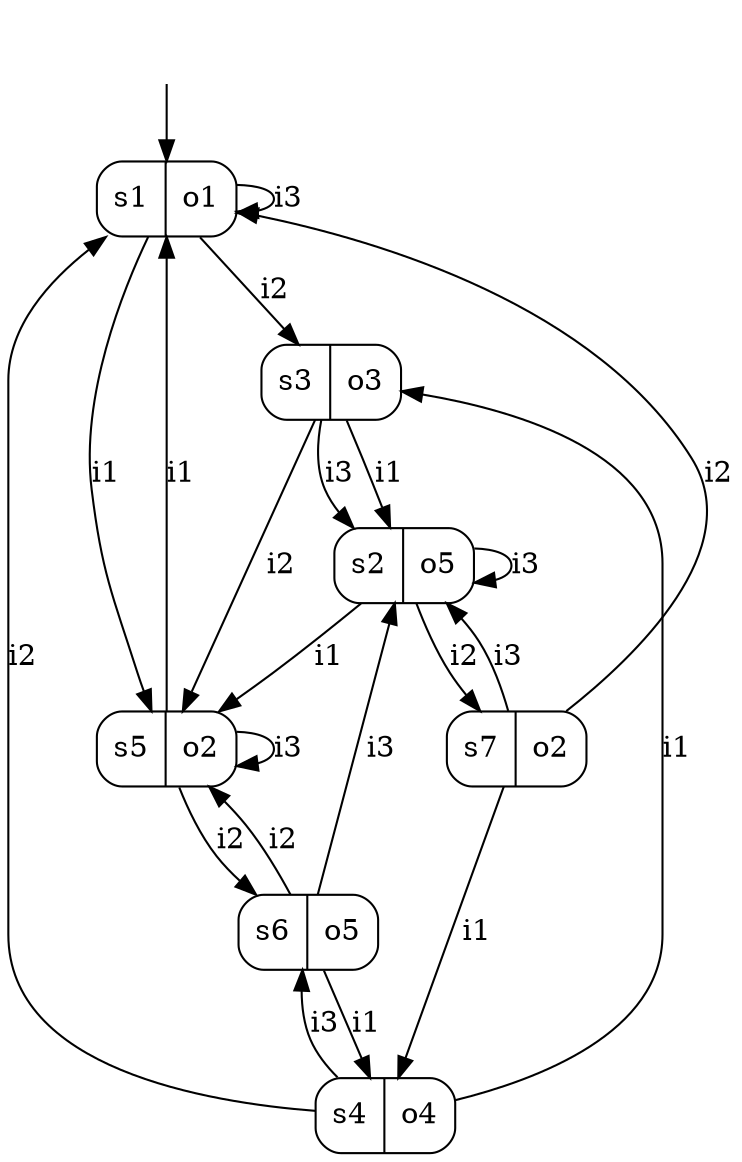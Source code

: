 digraph MooreMachine_7States_3Inputs_5Outputs_24ae4037b3d94cb3b65749909e424a67 {
s1 [label="s1|o1", shape=record, style=rounded];
s2 [label="s2|o5", shape=record, style=rounded];
s3 [label="s3|o3", shape=record, style=rounded];
s4 [label="s4|o4", shape=record, style=rounded];
s5 [label="s5|o2", shape=record, style=rounded];
s6 [label="s6|o5", shape=record, style=rounded];
s7 [label="s7|o2", shape=record, style=rounded];
s1 -> s5 [label="i1"];
s1 -> s3 [label="i2"];
s1 -> s1 [label="i3"];
s2 -> s5 [label="i1"];
s2 -> s7 [label="i2"];
s2 -> s2 [label="i3"];
s3 -> s2 [label="i1"];
s3 -> s5 [label="i2"];
s3 -> s2 [label="i3"];
s4 -> s3 [label="i1"];
s4 -> s1 [label="i2"];
s4 -> s6 [label="i3"];
s5 -> s1 [label="i1"];
s5 -> s6 [label="i2"];
s5 -> s5 [label="i3"];
s6 -> s4 [label="i1"];
s6 -> s5 [label="i2"];
s6 -> s2 [label="i3"];
s7 -> s4 [label="i1"];
s7 -> s1 [label="i2"];
s7 -> s2 [label="i3"];
__start0 [shape=none, label=""];
__start0 -> s1 [label=""];
}
